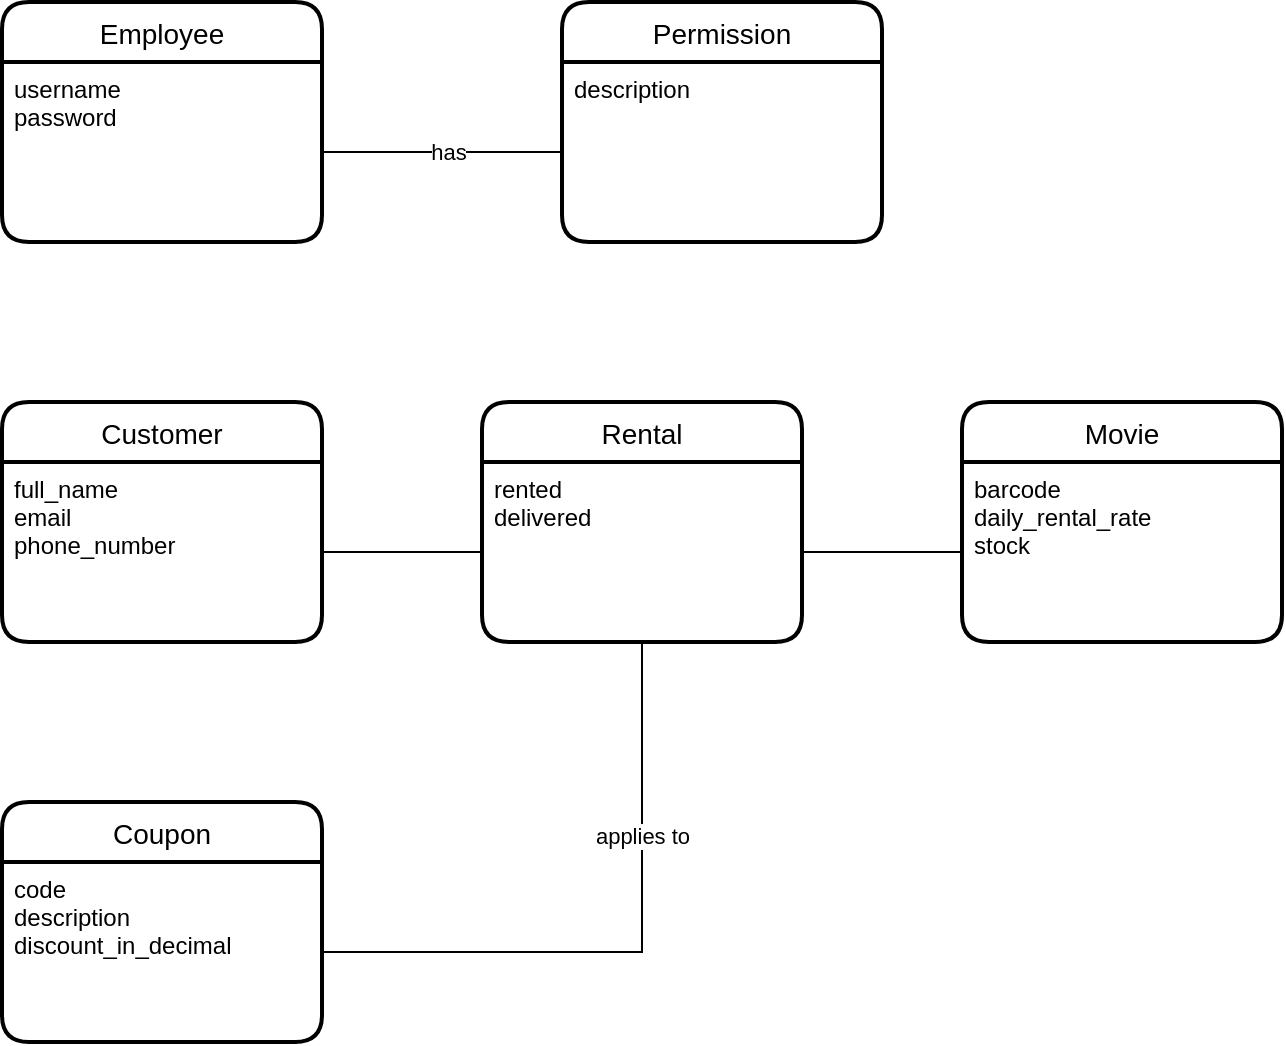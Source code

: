 <mxfile version="16.1.0" type="device"><diagram id="Jf2LIWj5RlRl4cze0XXp" name="Page-1"><mxGraphModel dx="1031" dy="643" grid="1" gridSize="10" guides="1" tooltips="1" connect="1" arrows="1" fold="1" page="1" pageScale="1" pageWidth="827" pageHeight="1169" math="0" shadow="0"><root><mxCell id="0"/><mxCell id="1" parent="0"/><mxCell id="hdb5oCz84xqUAJwtBkud-17" value="Employee" style="swimlane;childLayout=stackLayout;horizontal=1;startSize=30;horizontalStack=0;rounded=1;fontSize=14;fontStyle=0;strokeWidth=2;resizeParent=0;resizeLast=1;shadow=0;dashed=0;align=center;" vertex="1" parent="1"><mxGeometry x="40" y="40" width="160" height="120" as="geometry"/></mxCell><mxCell id="hdb5oCz84xqUAJwtBkud-18" value="username&#10;password" style="align=left;strokeColor=none;fillColor=none;spacingLeft=4;fontSize=12;verticalAlign=top;resizable=0;rotatable=0;part=1;" vertex="1" parent="hdb5oCz84xqUAJwtBkud-17"><mxGeometry y="30" width="160" height="90" as="geometry"/></mxCell><mxCell id="hdb5oCz84xqUAJwtBkud-19" value="Permission" style="swimlane;childLayout=stackLayout;horizontal=1;startSize=30;horizontalStack=0;rounded=1;fontSize=14;fontStyle=0;strokeWidth=2;resizeParent=0;resizeLast=1;shadow=0;dashed=0;align=center;" vertex="1" parent="1"><mxGeometry x="320" y="40" width="160" height="120" as="geometry"/></mxCell><mxCell id="hdb5oCz84xqUAJwtBkud-20" value="description" style="align=left;strokeColor=none;fillColor=none;spacingLeft=4;fontSize=12;verticalAlign=top;resizable=0;rotatable=0;part=1;" vertex="1" parent="hdb5oCz84xqUAJwtBkud-19"><mxGeometry y="30" width="160" height="90" as="geometry"/></mxCell><mxCell id="hdb5oCz84xqUAJwtBkud-21" style="edgeStyle=orthogonalEdgeStyle;rounded=0;orthogonalLoop=1;jettySize=auto;html=1;exitX=1;exitY=0.5;exitDx=0;exitDy=0;entryX=0;entryY=0.5;entryDx=0;entryDy=0;endArrow=none;endFill=0;" edge="1" parent="1" source="hdb5oCz84xqUAJwtBkud-18" target="hdb5oCz84xqUAJwtBkud-20"><mxGeometry relative="1" as="geometry"/></mxCell><mxCell id="hdb5oCz84xqUAJwtBkud-22" value="has" style="edgeLabel;html=1;align=center;verticalAlign=middle;resizable=0;points=[];" vertex="1" connectable="0" parent="hdb5oCz84xqUAJwtBkud-21"><mxGeometry x="0.05" relative="1" as="geometry"><mxPoint as="offset"/></mxGeometry></mxCell><mxCell id="hdb5oCz84xqUAJwtBkud-23" value="Customer" style="swimlane;childLayout=stackLayout;horizontal=1;startSize=30;horizontalStack=0;rounded=1;fontSize=14;fontStyle=0;strokeWidth=2;resizeParent=0;resizeLast=1;shadow=0;dashed=0;align=center;" vertex="1" parent="1"><mxGeometry x="40" y="240" width="160" height="120" as="geometry"/></mxCell><mxCell id="hdb5oCz84xqUAJwtBkud-24" value="full_name&#10;email&#10;phone_number" style="align=left;strokeColor=none;fillColor=none;spacingLeft=4;fontSize=12;verticalAlign=top;resizable=0;rotatable=0;part=1;" vertex="1" parent="hdb5oCz84xqUAJwtBkud-23"><mxGeometry y="30" width="160" height="90" as="geometry"/></mxCell><mxCell id="hdb5oCz84xqUAJwtBkud-25" value="Movie" style="swimlane;childLayout=stackLayout;horizontal=1;startSize=30;horizontalStack=0;rounded=1;fontSize=14;fontStyle=0;strokeWidth=2;resizeParent=0;resizeLast=1;shadow=0;dashed=0;align=center;" vertex="1" parent="1"><mxGeometry x="520" y="240" width="160" height="120" as="geometry"/></mxCell><mxCell id="hdb5oCz84xqUAJwtBkud-26" value="barcode&#10;daily_rental_rate&#10;stock" style="align=left;strokeColor=none;fillColor=none;spacingLeft=4;fontSize=12;verticalAlign=top;resizable=0;rotatable=0;part=1;" vertex="1" parent="hdb5oCz84xqUAJwtBkud-25"><mxGeometry y="30" width="160" height="90" as="geometry"/></mxCell><mxCell id="hdb5oCz84xqUAJwtBkud-29" value="Rental" style="swimlane;childLayout=stackLayout;horizontal=1;startSize=30;horizontalStack=0;rounded=1;fontSize=14;fontStyle=0;strokeWidth=2;resizeParent=0;resizeLast=1;shadow=0;dashed=0;align=center;" vertex="1" parent="1"><mxGeometry x="280" y="240" width="160" height="120" as="geometry"/></mxCell><mxCell id="hdb5oCz84xqUAJwtBkud-30" value="rented&#10;delivered" style="align=left;strokeColor=none;fillColor=none;spacingLeft=4;fontSize=12;verticalAlign=top;resizable=0;rotatable=0;part=1;" vertex="1" parent="hdb5oCz84xqUAJwtBkud-29"><mxGeometry y="30" width="160" height="90" as="geometry"/></mxCell><mxCell id="hdb5oCz84xqUAJwtBkud-33" style="edgeStyle=orthogonalEdgeStyle;rounded=0;orthogonalLoop=1;jettySize=auto;html=1;exitX=1;exitY=0.5;exitDx=0;exitDy=0;entryX=0;entryY=0.5;entryDx=0;entryDy=0;endArrow=none;endFill=0;" edge="1" parent="1" source="hdb5oCz84xqUAJwtBkud-30" target="hdb5oCz84xqUAJwtBkud-26"><mxGeometry relative="1" as="geometry"/></mxCell><mxCell id="hdb5oCz84xqUAJwtBkud-34" style="edgeStyle=orthogonalEdgeStyle;rounded=0;orthogonalLoop=1;jettySize=auto;html=1;exitX=0;exitY=0.5;exitDx=0;exitDy=0;entryX=1;entryY=0.5;entryDx=0;entryDy=0;endArrow=none;endFill=0;" edge="1" parent="1" source="hdb5oCz84xqUAJwtBkud-30" target="hdb5oCz84xqUAJwtBkud-24"><mxGeometry relative="1" as="geometry"/></mxCell><mxCell id="hdb5oCz84xqUAJwtBkud-35" value="Coupon" style="swimlane;childLayout=stackLayout;horizontal=1;startSize=30;horizontalStack=0;rounded=1;fontSize=14;fontStyle=0;strokeWidth=2;resizeParent=0;resizeLast=1;shadow=0;dashed=0;align=center;" vertex="1" parent="1"><mxGeometry x="40" y="440" width="160" height="120" as="geometry"/></mxCell><mxCell id="hdb5oCz84xqUAJwtBkud-36" value="code&#10;description&#10;discount_in_decimal" style="align=left;strokeColor=none;fillColor=none;spacingLeft=4;fontSize=12;verticalAlign=top;resizable=0;rotatable=0;part=1;" vertex="1" parent="hdb5oCz84xqUAJwtBkud-35"><mxGeometry y="30" width="160" height="90" as="geometry"/></mxCell><mxCell id="hdb5oCz84xqUAJwtBkud-37" style="edgeStyle=orthogonalEdgeStyle;rounded=0;orthogonalLoop=1;jettySize=auto;html=1;exitX=1;exitY=0.5;exitDx=0;exitDy=0;entryX=0.5;entryY=1;entryDx=0;entryDy=0;endArrow=none;endFill=0;" edge="1" parent="1" source="hdb5oCz84xqUAJwtBkud-36" target="hdb5oCz84xqUAJwtBkud-30"><mxGeometry relative="1" as="geometry"/></mxCell><mxCell id="hdb5oCz84xqUAJwtBkud-38" value="applies to" style="edgeLabel;html=1;align=center;verticalAlign=middle;resizable=0;points=[];" vertex="1" connectable="0" parent="hdb5oCz84xqUAJwtBkud-37"><mxGeometry x="0.384" relative="1" as="geometry"><mxPoint as="offset"/></mxGeometry></mxCell></root></mxGraphModel></diagram></mxfile>